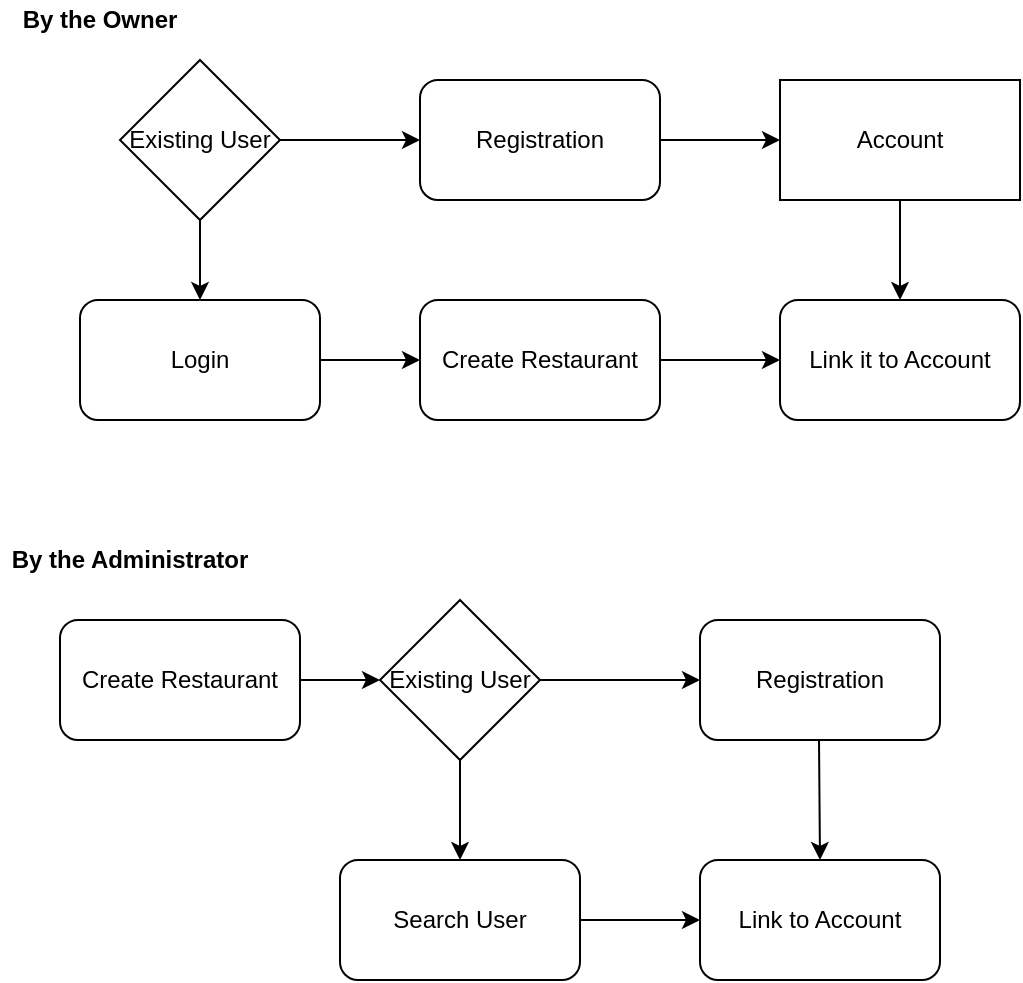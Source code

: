 <mxfile version="14.8.4" type="device"><diagram name="Page-1" id="52a04d89-c75d-2922-d76d-85b35f80e030"><mxGraphModel dx="1038" dy="547" grid="1" gridSize="10" guides="1" tooltips="1" connect="1" arrows="1" fold="1" page="1" pageScale="1" pageWidth="1100" pageHeight="850" background="none" math="0" shadow="0"><root><mxCell id="0"/><mxCell id="1" parent="0"/><mxCell id="D6C8CzEntG1HFhhG9X4C-2" value="Existing User" style="rhombus;whiteSpace=wrap;html=1;" vertex="1" parent="1"><mxGeometry x="70" y="40" width="80" height="80" as="geometry"/></mxCell><mxCell id="D6C8CzEntG1HFhhG9X4C-3" value="Login" style="rounded=1;whiteSpace=wrap;html=1;" vertex="1" parent="1"><mxGeometry x="50" y="160" width="120" height="60" as="geometry"/></mxCell><mxCell id="D6C8CzEntG1HFhhG9X4C-9" value="" style="edgeStyle=orthogonalEdgeStyle;rounded=0;orthogonalLoop=1;jettySize=auto;html=1;entryX=0;entryY=0.5;entryDx=0;entryDy=0;exitX=1;exitY=0.5;exitDx=0;exitDy=0;" edge="1" parent="1" source="D6C8CzEntG1HFhhG9X4C-2" target="D6C8CzEntG1HFhhG9X4C-4"><mxGeometry relative="1" as="geometry"><mxPoint x="170" y="110" as="sourcePoint"/></mxGeometry></mxCell><mxCell id="D6C8CzEntG1HFhhG9X4C-4" value="Registration" style="rounded=1;whiteSpace=wrap;html=1;" vertex="1" parent="1"><mxGeometry x="220" y="50" width="120" height="60" as="geometry"/></mxCell><mxCell id="D6C8CzEntG1HFhhG9X4C-5" value="Account" style="rounded=0;whiteSpace=wrap;html=1;" vertex="1" parent="1"><mxGeometry x="400" y="50" width="120" height="60" as="geometry"/></mxCell><mxCell id="D6C8CzEntG1HFhhG9X4C-7" value="" style="endArrow=classic;html=1;entryX=0;entryY=0.5;entryDx=0;entryDy=0;exitX=1;exitY=0.5;exitDx=0;exitDy=0;" edge="1" parent="1" source="D6C8CzEntG1HFhhG9X4C-4" target="D6C8CzEntG1HFhhG9X4C-5"><mxGeometry width="50" height="50" relative="1" as="geometry"><mxPoint x="320" y="80" as="sourcePoint"/><mxPoint x="370" y="79.5" as="targetPoint"/></mxGeometry></mxCell><mxCell id="D6C8CzEntG1HFhhG9X4C-8" value="" style="endArrow=classic;html=1;exitX=0.5;exitY=1;exitDx=0;exitDy=0;entryX=0.5;entryY=0;entryDx=0;entryDy=0;" edge="1" parent="1" source="D6C8CzEntG1HFhhG9X4C-2" target="D6C8CzEntG1HFhhG9X4C-3"><mxGeometry width="50" height="50" relative="1" as="geometry"><mxPoint x="160" y="90" as="sourcePoint"/><mxPoint x="210" y="90" as="targetPoint"/></mxGeometry></mxCell><mxCell id="D6C8CzEntG1HFhhG9X4C-10" value="Create Restaurant" style="rounded=1;whiteSpace=wrap;html=1;" vertex="1" parent="1"><mxGeometry x="220" y="160" width="120" height="60" as="geometry"/></mxCell><mxCell id="D6C8CzEntG1HFhhG9X4C-11" value="Link it to Account" style="rounded=1;whiteSpace=wrap;html=1;" vertex="1" parent="1"><mxGeometry x="400" y="160" width="120" height="60" as="geometry"/></mxCell><mxCell id="D6C8CzEntG1HFhhG9X4C-12" value="By the Owner" style="text;html=1;strokeColor=none;fillColor=none;align=center;verticalAlign=middle;whiteSpace=wrap;rounded=0;fontStyle=1" vertex="1" parent="1"><mxGeometry x="20" y="10" width="80" height="20" as="geometry"/></mxCell><mxCell id="D6C8CzEntG1HFhhG9X4C-13" value="By the Administrator" style="text;html=1;strokeColor=none;fillColor=none;align=center;verticalAlign=middle;whiteSpace=wrap;rounded=0;fontStyle=1" vertex="1" parent="1"><mxGeometry x="10" y="280" width="130" height="20" as="geometry"/></mxCell><mxCell id="D6C8CzEntG1HFhhG9X4C-14" value="Create Restaurant" style="rounded=1;whiteSpace=wrap;html=1;" vertex="1" parent="1"><mxGeometry x="40" y="320" width="120" height="60" as="geometry"/></mxCell><mxCell id="D6C8CzEntG1HFhhG9X4C-15" value="Existing User" style="rhombus;whiteSpace=wrap;html=1;" vertex="1" parent="1"><mxGeometry x="200" y="310" width="80" height="80" as="geometry"/></mxCell><mxCell id="D6C8CzEntG1HFhhG9X4C-16" value="Registration" style="rounded=1;whiteSpace=wrap;html=1;" vertex="1" parent="1"><mxGeometry x="360" y="320" width="120" height="60" as="geometry"/></mxCell><mxCell id="D6C8CzEntG1HFhhG9X4C-17" value="Search User" style="rounded=1;whiteSpace=wrap;html=1;" vertex="1" parent="1"><mxGeometry x="180" y="440" width="120" height="60" as="geometry"/></mxCell><mxCell id="D6C8CzEntG1HFhhG9X4C-18" value="Link to Account" style="rounded=1;whiteSpace=wrap;html=1;" vertex="1" parent="1"><mxGeometry x="360" y="440" width="120" height="60" as="geometry"/></mxCell><mxCell id="D6C8CzEntG1HFhhG9X4C-20" value="" style="endArrow=classic;html=1;exitX=1;exitY=0.5;exitDx=0;exitDy=0;entryX=0;entryY=0.5;entryDx=0;entryDy=0;" edge="1" parent="1" source="D6C8CzEntG1HFhhG9X4C-3" target="D6C8CzEntG1HFhhG9X4C-10"><mxGeometry width="50" height="50" relative="1" as="geometry"><mxPoint x="170" y="190" as="sourcePoint"/><mxPoint x="220" y="140" as="targetPoint"/></mxGeometry></mxCell><mxCell id="D6C8CzEntG1HFhhG9X4C-21" value="" style="endArrow=classic;html=1;exitX=1;exitY=0.5;exitDx=0;exitDy=0;entryX=0;entryY=0.5;entryDx=0;entryDy=0;" edge="1" parent="1" source="D6C8CzEntG1HFhhG9X4C-10" target="D6C8CzEntG1HFhhG9X4C-11"><mxGeometry width="50" height="50" relative="1" as="geometry"><mxPoint x="340" y="189.5" as="sourcePoint"/><mxPoint x="390" y="189.5" as="targetPoint"/></mxGeometry></mxCell><mxCell id="D6C8CzEntG1HFhhG9X4C-22" value="" style="endArrow=classic;html=1;entryX=0.5;entryY=0;entryDx=0;entryDy=0;exitX=0.5;exitY=1;exitDx=0;exitDy=0;" edge="1" parent="1" source="D6C8CzEntG1HFhhG9X4C-5" target="D6C8CzEntG1HFhhG9X4C-11"><mxGeometry width="50" height="50" relative="1" as="geometry"><mxPoint x="350" y="90" as="sourcePoint"/><mxPoint x="410" y="90" as="targetPoint"/></mxGeometry></mxCell><mxCell id="D6C8CzEntG1HFhhG9X4C-23" value="" style="endArrow=classic;html=1;entryX=0;entryY=0.5;entryDx=0;entryDy=0;exitX=1;exitY=0.5;exitDx=0;exitDy=0;" edge="1" parent="1" source="D6C8CzEntG1HFhhG9X4C-14" target="D6C8CzEntG1HFhhG9X4C-15"><mxGeometry width="50" height="50" relative="1" as="geometry"><mxPoint x="160" y="340" as="sourcePoint"/><mxPoint x="210" y="300" as="targetPoint"/></mxGeometry></mxCell><mxCell id="D6C8CzEntG1HFhhG9X4C-24" value="" style="endArrow=classic;html=1;entryX=0;entryY=0.5;entryDx=0;entryDy=0;exitX=1;exitY=0.5;exitDx=0;exitDy=0;" edge="1" parent="1" source="D6C8CzEntG1HFhhG9X4C-15" target="D6C8CzEntG1HFhhG9X4C-16"><mxGeometry width="50" height="50" relative="1" as="geometry"><mxPoint x="280" y="349.5" as="sourcePoint"/><mxPoint x="320" y="349.5" as="targetPoint"/></mxGeometry></mxCell><mxCell id="D6C8CzEntG1HFhhG9X4C-25" value="" style="endArrow=classic;html=1;entryX=0;entryY=0.5;entryDx=0;entryDy=0;exitX=1;exitY=0.5;exitDx=0;exitDy=0;" edge="1" parent="1" source="D6C8CzEntG1HFhhG9X4C-17" target="D6C8CzEntG1HFhhG9X4C-18"><mxGeometry width="50" height="50" relative="1" as="geometry"><mxPoint x="300" y="470" as="sourcePoint"/><mxPoint x="370" y="469.5" as="targetPoint"/></mxGeometry></mxCell><mxCell id="D6C8CzEntG1HFhhG9X4C-26" value="" style="endArrow=classic;html=1;entryX=0.5;entryY=0;entryDx=0;entryDy=0;exitX=0.5;exitY=1;exitDx=0;exitDy=0;" edge="1" parent="1" source="D6C8CzEntG1HFhhG9X4C-15" target="D6C8CzEntG1HFhhG9X4C-17"><mxGeometry width="50" height="50" relative="1" as="geometry"><mxPoint x="240" y="410" as="sourcePoint"/><mxPoint x="320" y="410" as="targetPoint"/></mxGeometry></mxCell><mxCell id="D6C8CzEntG1HFhhG9X4C-27" value="" style="endArrow=classic;html=1;entryX=0.5;entryY=0;entryDx=0;entryDy=0;exitX=0.5;exitY=1;exitDx=0;exitDy=0;" edge="1" parent="1" target="D6C8CzEntG1HFhhG9X4C-18"><mxGeometry width="50" height="50" relative="1" as="geometry"><mxPoint x="419.5" y="380" as="sourcePoint"/><mxPoint x="419.5" y="430" as="targetPoint"/></mxGeometry></mxCell></root></mxGraphModel></diagram></mxfile>